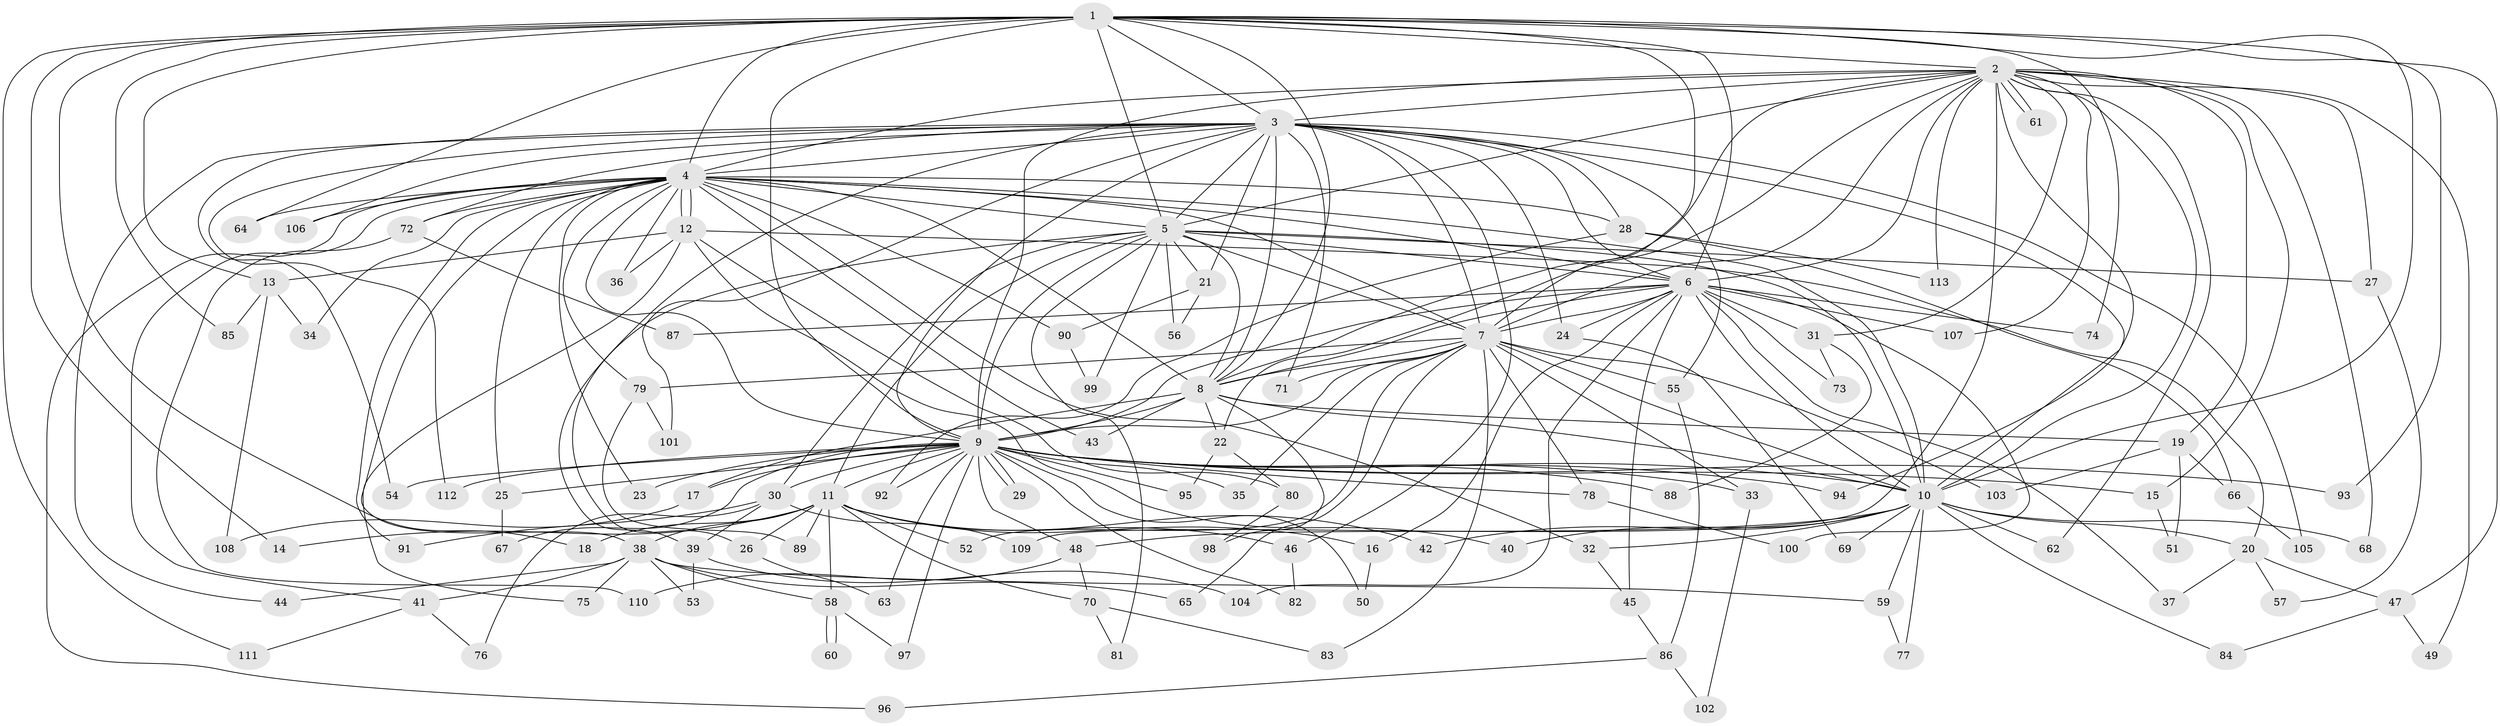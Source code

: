 // coarse degree distribution, {32: 0.011627906976744186, 20: 0.011627906976744186, 22: 0.011627906976744186, 15: 0.011627906976744186, 19: 0.023255813953488372, 17: 0.011627906976744186, 13: 0.011627906976744186, 30: 0.011627906976744186, 14: 0.011627906976744186, 7: 0.023255813953488372, 4: 0.06976744186046512, 2: 0.5697674418604651, 3: 0.13953488372093023, 6: 0.011627906976744186, 5: 0.03488372093023256, 8: 0.011627906976744186, 9: 0.011627906976744186, 1: 0.011627906976744186}
// Generated by graph-tools (version 1.1) at 2025/23/03/03/25 07:23:39]
// undirected, 113 vertices, 251 edges
graph export_dot {
graph [start="1"]
  node [color=gray90,style=filled];
  1;
  2;
  3;
  4;
  5;
  6;
  7;
  8;
  9;
  10;
  11;
  12;
  13;
  14;
  15;
  16;
  17;
  18;
  19;
  20;
  21;
  22;
  23;
  24;
  25;
  26;
  27;
  28;
  29;
  30;
  31;
  32;
  33;
  34;
  35;
  36;
  37;
  38;
  39;
  40;
  41;
  42;
  43;
  44;
  45;
  46;
  47;
  48;
  49;
  50;
  51;
  52;
  53;
  54;
  55;
  56;
  57;
  58;
  59;
  60;
  61;
  62;
  63;
  64;
  65;
  66;
  67;
  68;
  69;
  70;
  71;
  72;
  73;
  74;
  75;
  76;
  77;
  78;
  79;
  80;
  81;
  82;
  83;
  84;
  85;
  86;
  87;
  88;
  89;
  90;
  91;
  92;
  93;
  94;
  95;
  96;
  97;
  98;
  99;
  100;
  101;
  102;
  103;
  104;
  105;
  106;
  107;
  108;
  109;
  110;
  111;
  112;
  113;
  1 -- 2;
  1 -- 3;
  1 -- 4;
  1 -- 5;
  1 -- 6;
  1 -- 7;
  1 -- 8;
  1 -- 9;
  1 -- 10;
  1 -- 13;
  1 -- 14;
  1 -- 18;
  1 -- 47;
  1 -- 64;
  1 -- 74;
  1 -- 85;
  1 -- 93;
  1 -- 111;
  2 -- 3;
  2 -- 4;
  2 -- 5;
  2 -- 6;
  2 -- 7;
  2 -- 8;
  2 -- 9;
  2 -- 10;
  2 -- 15;
  2 -- 19;
  2 -- 22;
  2 -- 27;
  2 -- 31;
  2 -- 49;
  2 -- 61;
  2 -- 61;
  2 -- 62;
  2 -- 68;
  2 -- 94;
  2 -- 107;
  2 -- 109;
  2 -- 113;
  3 -- 4;
  3 -- 5;
  3 -- 6;
  3 -- 7;
  3 -- 8;
  3 -- 9;
  3 -- 10;
  3 -- 21;
  3 -- 24;
  3 -- 28;
  3 -- 39;
  3 -- 44;
  3 -- 46;
  3 -- 54;
  3 -- 55;
  3 -- 71;
  3 -- 72;
  3 -- 101;
  3 -- 105;
  3 -- 106;
  3 -- 112;
  4 -- 5;
  4 -- 6;
  4 -- 7;
  4 -- 8;
  4 -- 9;
  4 -- 10;
  4 -- 12;
  4 -- 12;
  4 -- 23;
  4 -- 25;
  4 -- 28;
  4 -- 32;
  4 -- 34;
  4 -- 36;
  4 -- 38;
  4 -- 41;
  4 -- 43;
  4 -- 64;
  4 -- 72;
  4 -- 79;
  4 -- 90;
  4 -- 91;
  4 -- 96;
  4 -- 106;
  5 -- 6;
  5 -- 7;
  5 -- 8;
  5 -- 9;
  5 -- 10;
  5 -- 11;
  5 -- 21;
  5 -- 26;
  5 -- 27;
  5 -- 30;
  5 -- 56;
  5 -- 81;
  5 -- 99;
  6 -- 7;
  6 -- 8;
  6 -- 9;
  6 -- 10;
  6 -- 16;
  6 -- 24;
  6 -- 31;
  6 -- 37;
  6 -- 45;
  6 -- 73;
  6 -- 74;
  6 -- 87;
  6 -- 100;
  6 -- 104;
  6 -- 107;
  7 -- 8;
  7 -- 9;
  7 -- 10;
  7 -- 33;
  7 -- 35;
  7 -- 52;
  7 -- 55;
  7 -- 65;
  7 -- 71;
  7 -- 78;
  7 -- 79;
  7 -- 83;
  7 -- 103;
  8 -- 9;
  8 -- 10;
  8 -- 17;
  8 -- 19;
  8 -- 22;
  8 -- 43;
  8 -- 98;
  9 -- 10;
  9 -- 11;
  9 -- 15;
  9 -- 17;
  9 -- 23;
  9 -- 25;
  9 -- 29;
  9 -- 29;
  9 -- 30;
  9 -- 33;
  9 -- 35;
  9 -- 48;
  9 -- 50;
  9 -- 54;
  9 -- 63;
  9 -- 67;
  9 -- 78;
  9 -- 82;
  9 -- 88;
  9 -- 92;
  9 -- 93;
  9 -- 94;
  9 -- 95;
  9 -- 97;
  9 -- 112;
  10 -- 20;
  10 -- 32;
  10 -- 40;
  10 -- 42;
  10 -- 48;
  10 -- 59;
  10 -- 62;
  10 -- 68;
  10 -- 69;
  10 -- 77;
  10 -- 84;
  11 -- 14;
  11 -- 16;
  11 -- 18;
  11 -- 26;
  11 -- 38;
  11 -- 42;
  11 -- 46;
  11 -- 52;
  11 -- 58;
  11 -- 70;
  11 -- 89;
  12 -- 13;
  12 -- 20;
  12 -- 36;
  12 -- 40;
  12 -- 75;
  12 -- 80;
  13 -- 34;
  13 -- 85;
  13 -- 108;
  15 -- 51;
  16 -- 50;
  17 -- 108;
  19 -- 51;
  19 -- 66;
  19 -- 103;
  20 -- 37;
  20 -- 47;
  20 -- 57;
  21 -- 56;
  21 -- 90;
  22 -- 80;
  22 -- 95;
  24 -- 69;
  25 -- 67;
  26 -- 63;
  27 -- 57;
  28 -- 66;
  28 -- 92;
  28 -- 113;
  30 -- 39;
  30 -- 76;
  30 -- 91;
  30 -- 109;
  31 -- 73;
  31 -- 88;
  32 -- 45;
  33 -- 102;
  38 -- 41;
  38 -- 44;
  38 -- 53;
  38 -- 58;
  38 -- 59;
  38 -- 65;
  38 -- 75;
  39 -- 53;
  39 -- 104;
  41 -- 76;
  41 -- 111;
  45 -- 86;
  46 -- 82;
  47 -- 49;
  47 -- 84;
  48 -- 70;
  48 -- 110;
  55 -- 86;
  58 -- 60;
  58 -- 60;
  58 -- 97;
  59 -- 77;
  66 -- 105;
  70 -- 81;
  70 -- 83;
  72 -- 87;
  72 -- 110;
  78 -- 100;
  79 -- 89;
  79 -- 101;
  80 -- 98;
  86 -- 96;
  86 -- 102;
  90 -- 99;
}
